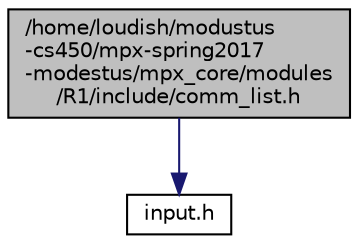 digraph "/home/loudish/modustus-cs450/mpx-spring2017-modestus/mpx_core/modules/R1/include/comm_list.h"
{
  edge [fontname="Helvetica",fontsize="10",labelfontname="Helvetica",labelfontsize="10"];
  node [fontname="Helvetica",fontsize="10",shape=record];
  Node1 [label="/home/loudish/modustus\l-cs450/mpx-spring2017\l-modestus/mpx_core/modules\l/R1/include/comm_list.h",height=0.2,width=0.4,color="black", fillcolor="grey75", style="filled", fontcolor="black"];
  Node1 -> Node2 [color="midnightblue",fontsize="10",style="solid",fontname="Helvetica"];
  Node2 [label="input.h",height=0.2,width=0.4,color="black", fillcolor="white", style="filled",URL="$input_8h.html"];
}
